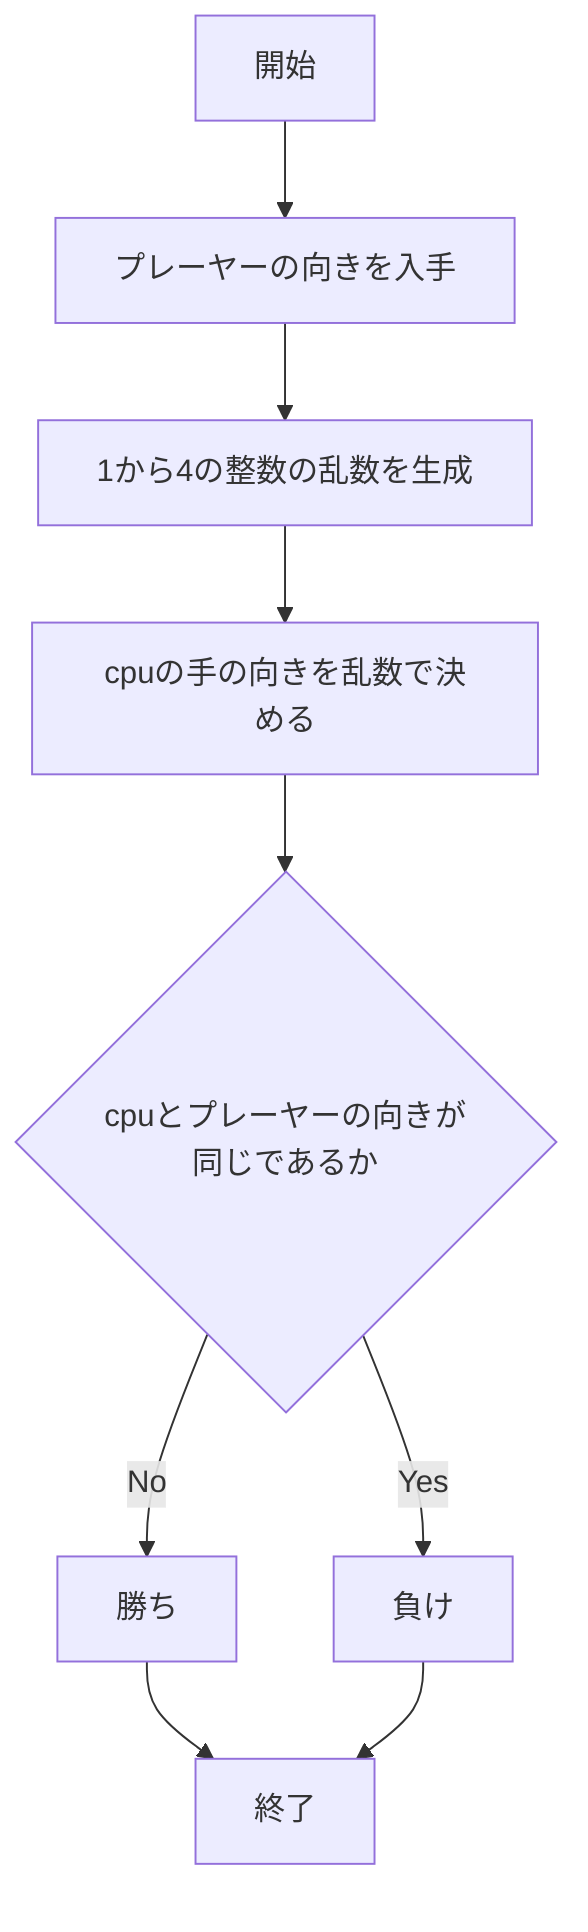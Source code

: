 flowchart TD;

start["開始"];
finish["終了"]
player[プレーヤーの向きを入手]
let1[1から4の整数の乱数を生成]
let2[cpuの手の向きを乱数で決める]
if{"cpuとプレーヤーの向きが同じであるか"}
win[勝ち]
loose[負け]


start --> player
player --> let1
let1 --> let2
let2 --> if
if -->|Yes| loose
if -->|No| win
win --> finish
loose --> finish